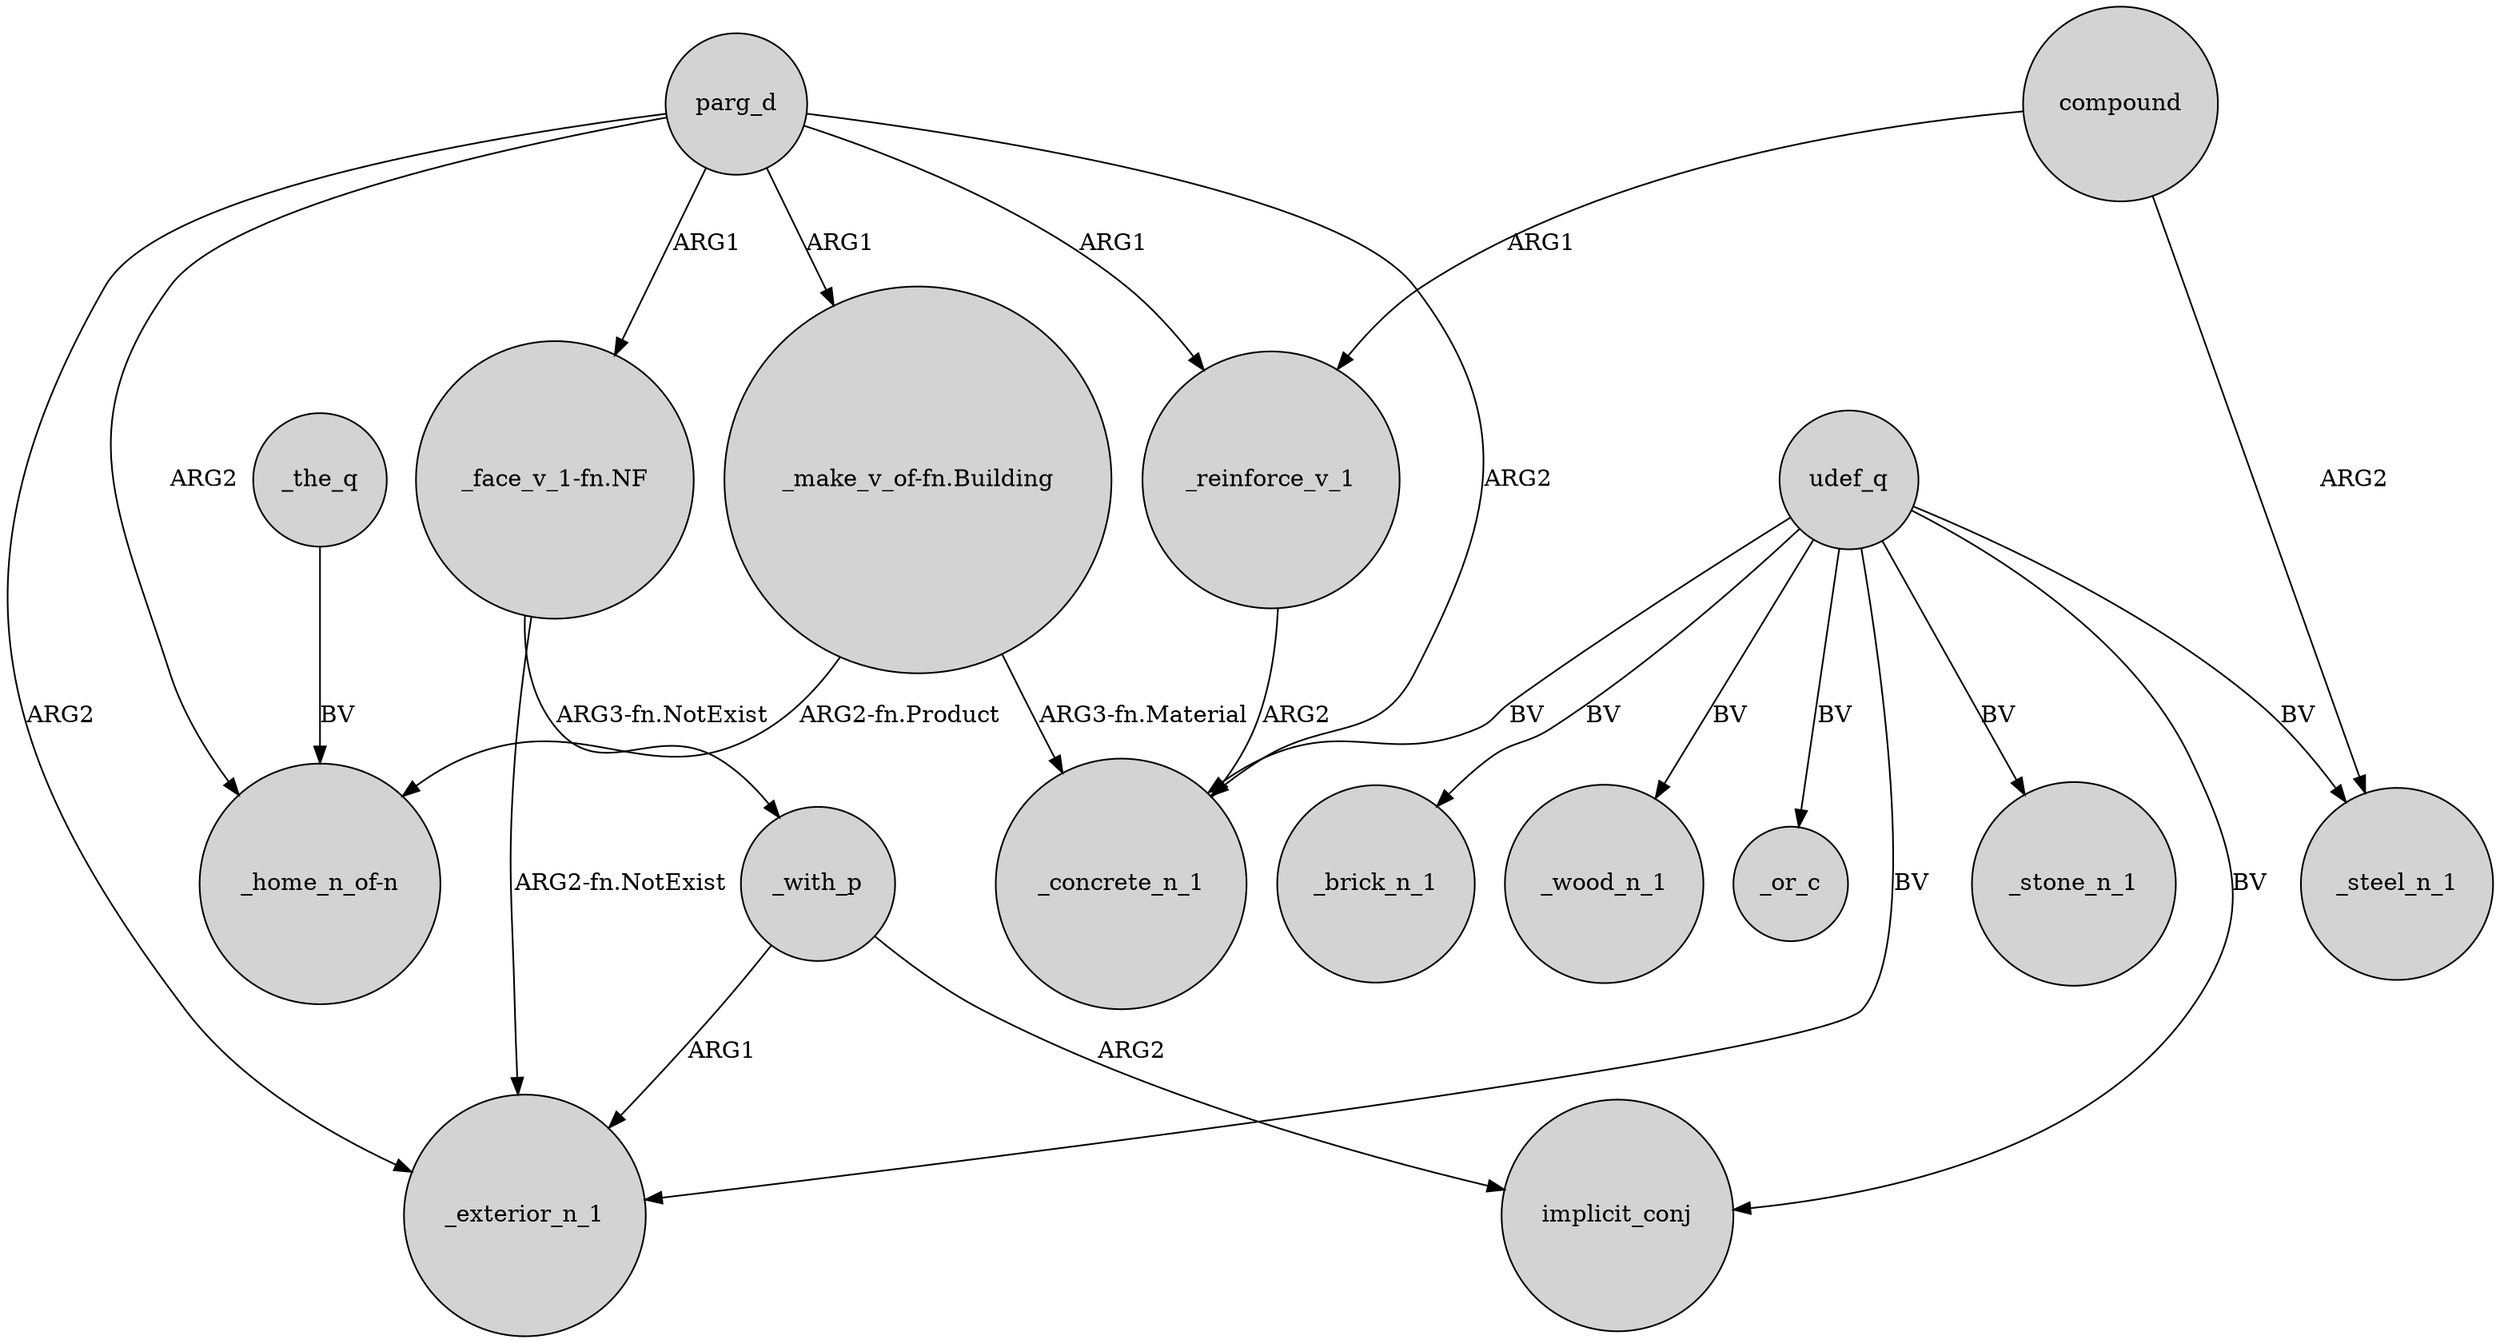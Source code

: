 digraph {
	node [shape=circle style=filled]
	parg_d -> _reinforce_v_1 [label=ARG1]
	parg_d -> _concrete_n_1 [label=ARG2]
	parg_d -> _exterior_n_1 [label=ARG2]
	_with_p -> _exterior_n_1 [label=ARG1]
	"_make_v_of-fn.Building" -> "_home_n_of-n" [label="ARG2-fn.Product"]
	udef_q -> _brick_n_1 [label=BV]
	"_face_v_1-fn.NF" -> _with_p [label="ARG3-fn.NotExist"]
	udef_q -> _wood_n_1 [label=BV]
	parg_d -> "_make_v_of-fn.Building" [label=ARG1]
	udef_q -> _steel_n_1 [label=BV]
	udef_q -> _or_c [label=BV]
	udef_q -> implicit_conj [label=BV]
	_reinforce_v_1 -> _concrete_n_1 [label=ARG2]
	parg_d -> "_face_v_1-fn.NF" [label=ARG1]
	udef_q -> _exterior_n_1 [label=BV]
	compound -> _reinforce_v_1 [label=ARG1]
	"_make_v_of-fn.Building" -> _concrete_n_1 [label="ARG3-fn.Material"]
	udef_q -> _concrete_n_1 [label=BV]
	"_face_v_1-fn.NF" -> _exterior_n_1 [label="ARG2-fn.NotExist"]
	_with_p -> implicit_conj [label=ARG2]
	udef_q -> _stone_n_1 [label=BV]
	parg_d -> "_home_n_of-n" [label=ARG2]
	compound -> _steel_n_1 [label=ARG2]
	_the_q -> "_home_n_of-n" [label=BV]
}
